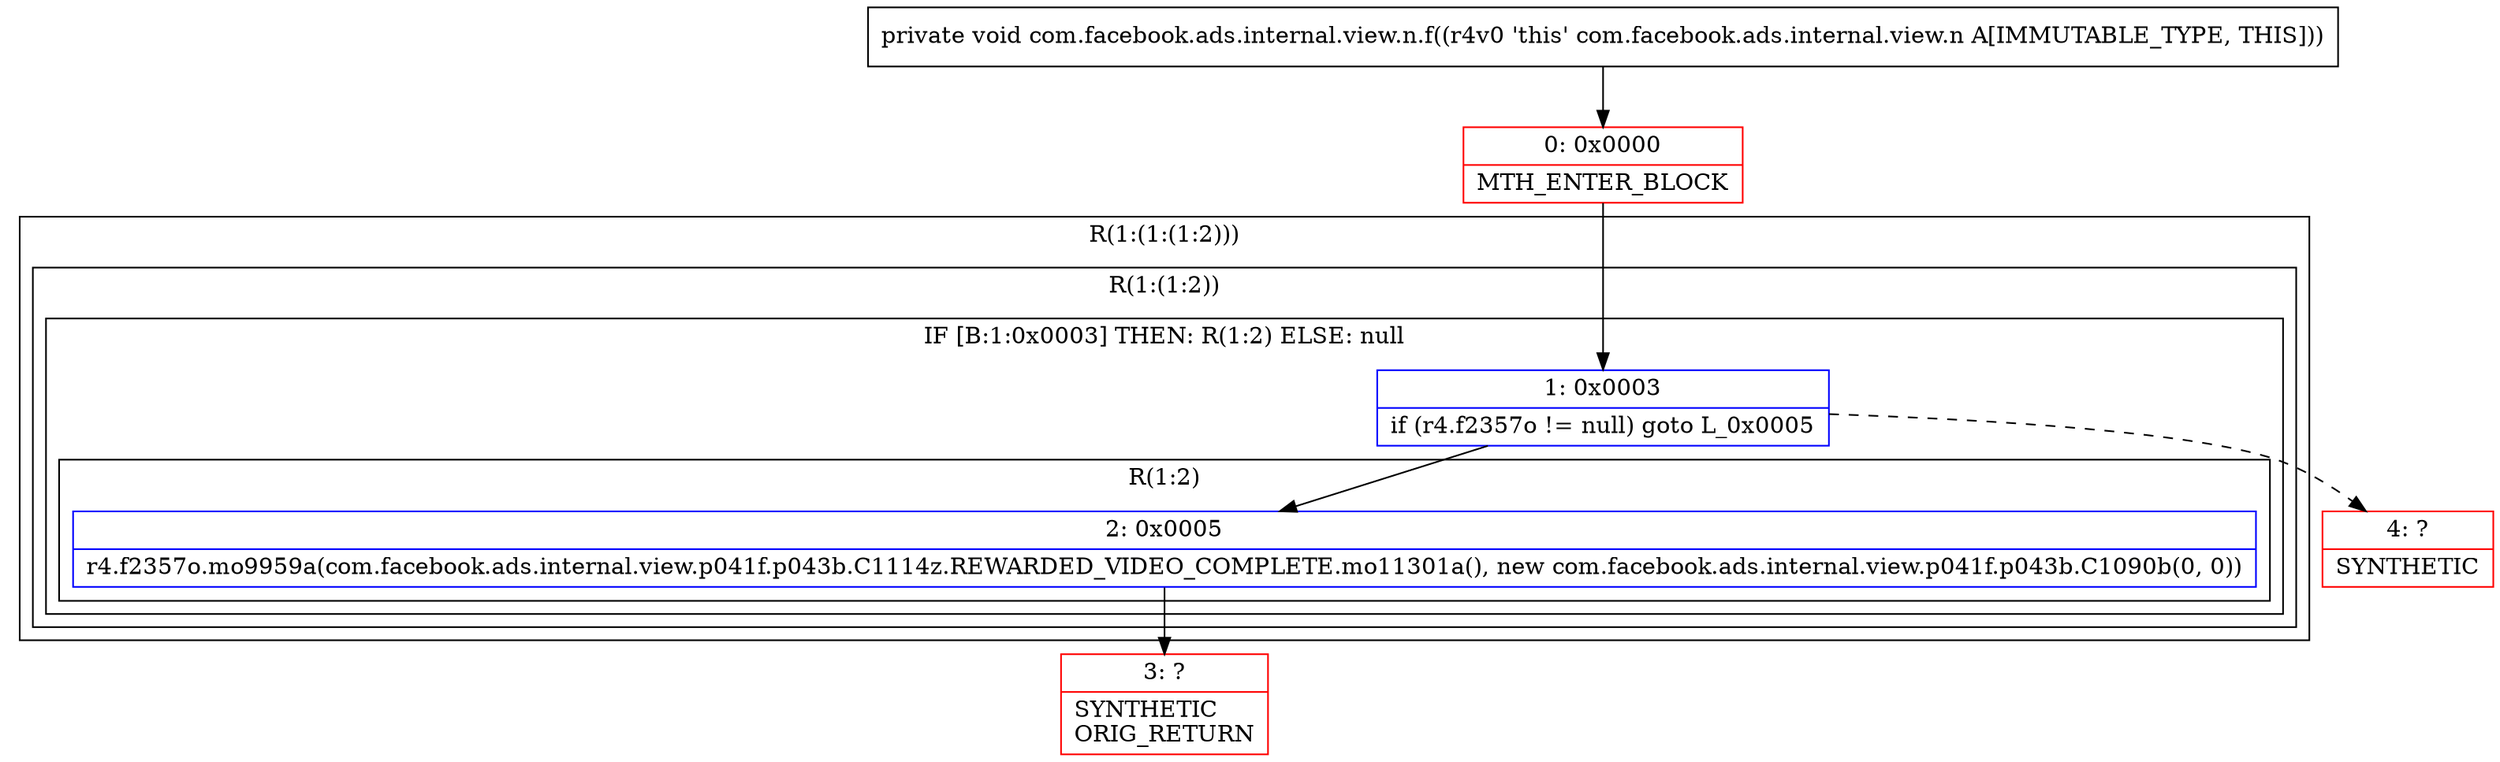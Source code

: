 digraph "CFG forcom.facebook.ads.internal.view.n.f()V" {
subgraph cluster_Region_1733062775 {
label = "R(1:(1:(1:2)))";
node [shape=record,color=blue];
subgraph cluster_Region_1321665451 {
label = "R(1:(1:2))";
node [shape=record,color=blue];
subgraph cluster_IfRegion_1606088524 {
label = "IF [B:1:0x0003] THEN: R(1:2) ELSE: null";
node [shape=record,color=blue];
Node_1 [shape=record,label="{1\:\ 0x0003|if (r4.f2357o != null) goto L_0x0005\l}"];
subgraph cluster_Region_840351323 {
label = "R(1:2)";
node [shape=record,color=blue];
Node_2 [shape=record,label="{2\:\ 0x0005|r4.f2357o.mo9959a(com.facebook.ads.internal.view.p041f.p043b.C1114z.REWARDED_VIDEO_COMPLETE.mo11301a(), new com.facebook.ads.internal.view.p041f.p043b.C1090b(0, 0))\l}"];
}
}
}
}
Node_0 [shape=record,color=red,label="{0\:\ 0x0000|MTH_ENTER_BLOCK\l}"];
Node_3 [shape=record,color=red,label="{3\:\ ?|SYNTHETIC\lORIG_RETURN\l}"];
Node_4 [shape=record,color=red,label="{4\:\ ?|SYNTHETIC\l}"];
MethodNode[shape=record,label="{private void com.facebook.ads.internal.view.n.f((r4v0 'this' com.facebook.ads.internal.view.n A[IMMUTABLE_TYPE, THIS])) }"];
MethodNode -> Node_0;
Node_1 -> Node_2;
Node_1 -> Node_4[style=dashed];
Node_2 -> Node_3;
Node_0 -> Node_1;
}

